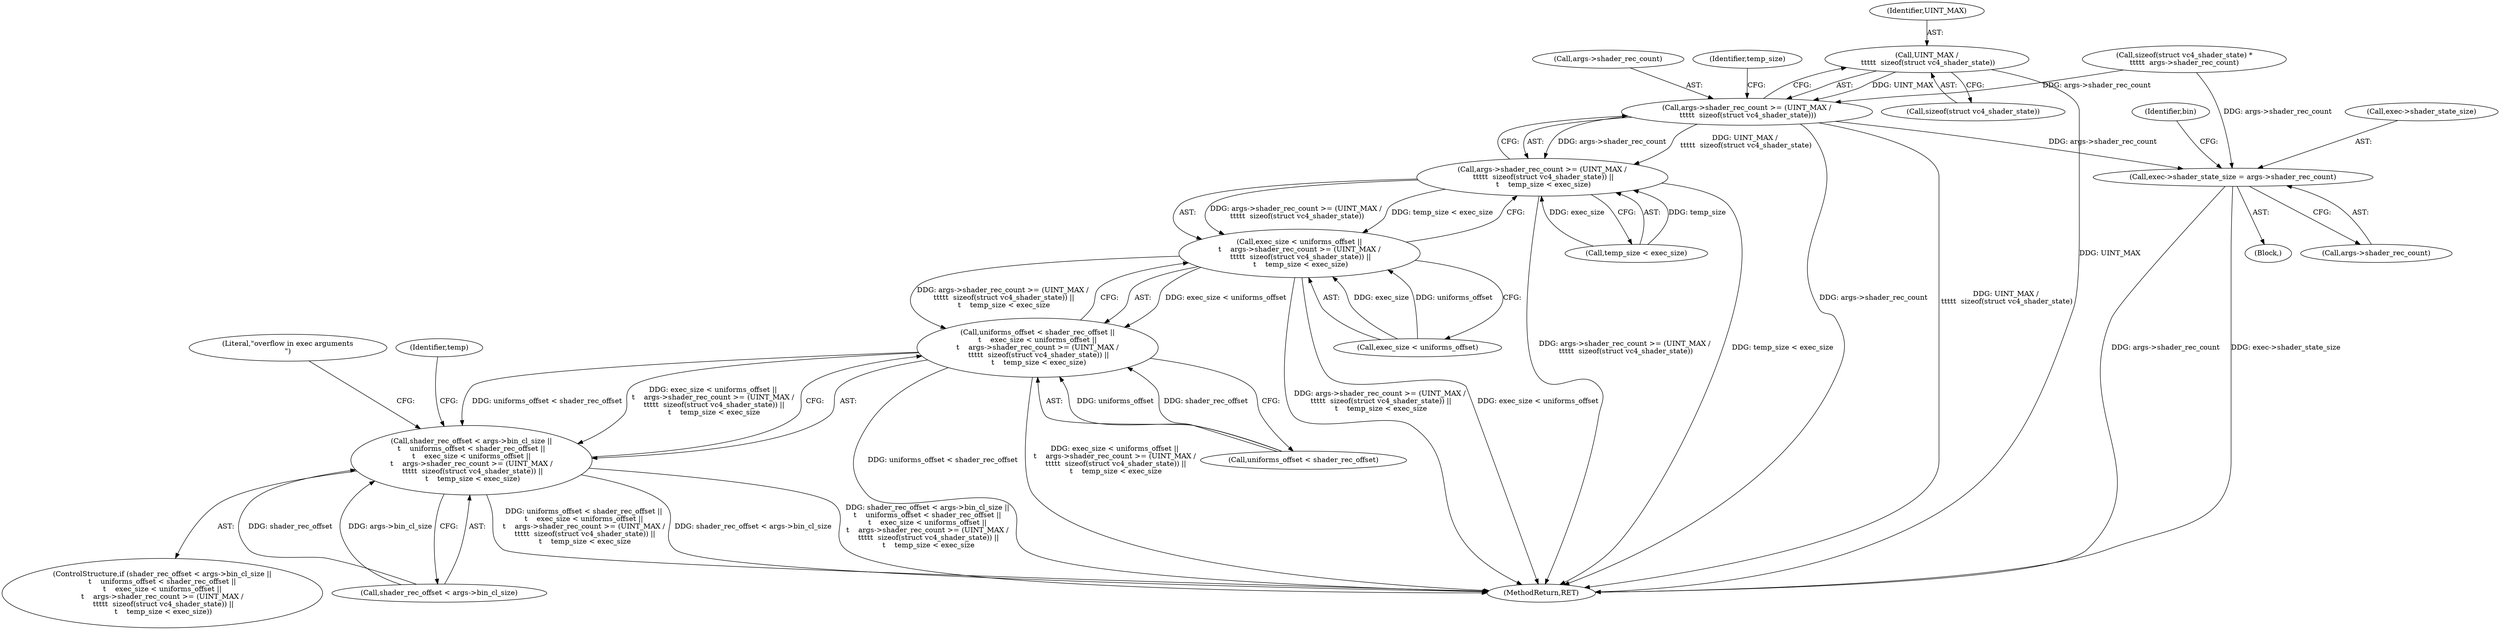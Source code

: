 digraph "0_linux_6b8ac63847bc2f958dd93c09edc941a0118992d9@API" {
"1000183" [label="(Call,UINT_MAX /\n \t\t\t\t\t  sizeof(struct vc4_shader_state))"];
"1000179" [label="(Call,args->shader_rec_count >= (UINT_MAX /\n \t\t\t\t\t  sizeof(struct vc4_shader_state)))"];
"1000178" [label="(Call,args->shader_rec_count >= (UINT_MAX /\n \t\t\t\t\t  sizeof(struct vc4_shader_state)) ||\n \t    temp_size < exec_size)"];
"1000174" [label="(Call,exec_size < uniforms_offset ||\n\t    args->shader_rec_count >= (UINT_MAX /\n \t\t\t\t\t  sizeof(struct vc4_shader_state)) ||\n \t    temp_size < exec_size)"];
"1000170" [label="(Call,uniforms_offset < shader_rec_offset ||\n\t    exec_size < uniforms_offset ||\n\t    args->shader_rec_count >= (UINT_MAX /\n \t\t\t\t\t  sizeof(struct vc4_shader_state)) ||\n \t    temp_size < exec_size)"];
"1000164" [label="(Call,shader_rec_offset < args->bin_cl_size ||\n\t    uniforms_offset < shader_rec_offset ||\n\t    exec_size < uniforms_offset ||\n\t    args->shader_rec_count >= (UINT_MAX /\n \t\t\t\t\t  sizeof(struct vc4_shader_state)) ||\n \t    temp_size < exec_size)"];
"1000240" [label="(Call,exec->shader_state_size = args->shader_rec_count)"];
"1000180" [label="(Call,args->shader_rec_count)"];
"1000241" [label="(Call,exec->shader_state_size)"];
"1000184" [label="(Identifier,UINT_MAX)"];
"1000179" [label="(Call,args->shader_rec_count >= (UINT_MAX /\n \t\t\t\t\t  sizeof(struct vc4_shader_state)))"];
"1000165" [label="(Call,shader_rec_offset < args->bin_cl_size)"];
"1000174" [label="(Call,exec_size < uniforms_offset ||\n\t    args->shader_rec_count >= (UINT_MAX /\n \t\t\t\t\t  sizeof(struct vc4_shader_state)) ||\n \t    temp_size < exec_size)"];
"1000178" [label="(Call,args->shader_rec_count >= (UINT_MAX /\n \t\t\t\t\t  sizeof(struct vc4_shader_state)) ||\n \t    temp_size < exec_size)"];
"1000240" [label="(Call,exec->shader_state_size = args->shader_rec_count)"];
"1000199" [label="(Identifier,temp)"];
"1000188" [label="(Identifier,temp_size)"];
"1000187" [label="(Call,temp_size < exec_size)"];
"1000164" [label="(Call,shader_rec_offset < args->bin_cl_size ||\n\t    uniforms_offset < shader_rec_offset ||\n\t    exec_size < uniforms_offset ||\n\t    args->shader_rec_count >= (UINT_MAX /\n \t\t\t\t\t  sizeof(struct vc4_shader_state)) ||\n \t    temp_size < exec_size)"];
"1000163" [label="(ControlStructure,if (shader_rec_offset < args->bin_cl_size ||\n\t    uniforms_offset < shader_rec_offset ||\n\t    exec_size < uniforms_offset ||\n\t    args->shader_rec_count >= (UINT_MAX /\n \t\t\t\t\t  sizeof(struct vc4_shader_state)) ||\n \t    temp_size < exec_size))"];
"1000156" [label="(Call,sizeof(struct vc4_shader_state) *\n\t\t\t\t\t  args->shader_rec_count)"];
"1000185" [label="(Call,sizeof(struct vc4_shader_state))"];
"1000175" [label="(Call,exec_size < uniforms_offset)"];
"1000170" [label="(Call,uniforms_offset < shader_rec_offset ||\n\t    exec_size < uniforms_offset ||\n\t    args->shader_rec_count >= (UINT_MAX /\n \t\t\t\t\t  sizeof(struct vc4_shader_state)) ||\n \t    temp_size < exec_size)"];
"1000192" [label="(Literal,\"overflow in exec arguments\n\")"];
"1000244" [label="(Call,args->shader_rec_count)"];
"1000460" [label="(MethodReturn,RET)"];
"1000171" [label="(Call,uniforms_offset < shader_rec_offset)"];
"1000183" [label="(Call,UINT_MAX /\n \t\t\t\t\t  sizeof(struct vc4_shader_state))"];
"1000249" [label="(Identifier,bin)"];
"1000105" [label="(Block,)"];
"1000183" -> "1000179"  [label="AST: "];
"1000183" -> "1000185"  [label="CFG: "];
"1000184" -> "1000183"  [label="AST: "];
"1000185" -> "1000183"  [label="AST: "];
"1000179" -> "1000183"  [label="CFG: "];
"1000183" -> "1000460"  [label="DDG: UINT_MAX"];
"1000183" -> "1000179"  [label="DDG: UINT_MAX"];
"1000179" -> "1000178"  [label="AST: "];
"1000180" -> "1000179"  [label="AST: "];
"1000188" -> "1000179"  [label="CFG: "];
"1000178" -> "1000179"  [label="CFG: "];
"1000179" -> "1000460"  [label="DDG: args->shader_rec_count"];
"1000179" -> "1000460"  [label="DDG: UINT_MAX /\n \t\t\t\t\t  sizeof(struct vc4_shader_state)"];
"1000179" -> "1000178"  [label="DDG: args->shader_rec_count"];
"1000179" -> "1000178"  [label="DDG: UINT_MAX /\n \t\t\t\t\t  sizeof(struct vc4_shader_state)"];
"1000156" -> "1000179"  [label="DDG: args->shader_rec_count"];
"1000179" -> "1000240"  [label="DDG: args->shader_rec_count"];
"1000178" -> "1000174"  [label="AST: "];
"1000178" -> "1000187"  [label="CFG: "];
"1000187" -> "1000178"  [label="AST: "];
"1000174" -> "1000178"  [label="CFG: "];
"1000178" -> "1000460"  [label="DDG: temp_size < exec_size"];
"1000178" -> "1000460"  [label="DDG: args->shader_rec_count >= (UINT_MAX /\n \t\t\t\t\t  sizeof(struct vc4_shader_state))"];
"1000178" -> "1000174"  [label="DDG: args->shader_rec_count >= (UINT_MAX /\n \t\t\t\t\t  sizeof(struct vc4_shader_state))"];
"1000178" -> "1000174"  [label="DDG: temp_size < exec_size"];
"1000187" -> "1000178"  [label="DDG: temp_size"];
"1000187" -> "1000178"  [label="DDG: exec_size"];
"1000174" -> "1000170"  [label="AST: "];
"1000174" -> "1000175"  [label="CFG: "];
"1000175" -> "1000174"  [label="AST: "];
"1000170" -> "1000174"  [label="CFG: "];
"1000174" -> "1000460"  [label="DDG: args->shader_rec_count >= (UINT_MAX /\n \t\t\t\t\t  sizeof(struct vc4_shader_state)) ||\n \t    temp_size < exec_size"];
"1000174" -> "1000460"  [label="DDG: exec_size < uniforms_offset"];
"1000174" -> "1000170"  [label="DDG: exec_size < uniforms_offset"];
"1000174" -> "1000170"  [label="DDG: args->shader_rec_count >= (UINT_MAX /\n \t\t\t\t\t  sizeof(struct vc4_shader_state)) ||\n \t    temp_size < exec_size"];
"1000175" -> "1000174"  [label="DDG: exec_size"];
"1000175" -> "1000174"  [label="DDG: uniforms_offset"];
"1000170" -> "1000164"  [label="AST: "];
"1000170" -> "1000171"  [label="CFG: "];
"1000171" -> "1000170"  [label="AST: "];
"1000164" -> "1000170"  [label="CFG: "];
"1000170" -> "1000460"  [label="DDG: uniforms_offset < shader_rec_offset"];
"1000170" -> "1000460"  [label="DDG: exec_size < uniforms_offset ||\n\t    args->shader_rec_count >= (UINT_MAX /\n \t\t\t\t\t  sizeof(struct vc4_shader_state)) ||\n \t    temp_size < exec_size"];
"1000170" -> "1000164"  [label="DDG: uniforms_offset < shader_rec_offset"];
"1000170" -> "1000164"  [label="DDG: exec_size < uniforms_offset ||\n\t    args->shader_rec_count >= (UINT_MAX /\n \t\t\t\t\t  sizeof(struct vc4_shader_state)) ||\n \t    temp_size < exec_size"];
"1000171" -> "1000170"  [label="DDG: uniforms_offset"];
"1000171" -> "1000170"  [label="DDG: shader_rec_offset"];
"1000164" -> "1000163"  [label="AST: "];
"1000164" -> "1000165"  [label="CFG: "];
"1000165" -> "1000164"  [label="AST: "];
"1000192" -> "1000164"  [label="CFG: "];
"1000199" -> "1000164"  [label="CFG: "];
"1000164" -> "1000460"  [label="DDG: shader_rec_offset < args->bin_cl_size ||\n\t    uniforms_offset < shader_rec_offset ||\n\t    exec_size < uniforms_offset ||\n\t    args->shader_rec_count >= (UINT_MAX /\n \t\t\t\t\t  sizeof(struct vc4_shader_state)) ||\n \t    temp_size < exec_size"];
"1000164" -> "1000460"  [label="DDG: uniforms_offset < shader_rec_offset ||\n\t    exec_size < uniforms_offset ||\n\t    args->shader_rec_count >= (UINT_MAX /\n \t\t\t\t\t  sizeof(struct vc4_shader_state)) ||\n \t    temp_size < exec_size"];
"1000164" -> "1000460"  [label="DDG: shader_rec_offset < args->bin_cl_size"];
"1000165" -> "1000164"  [label="DDG: shader_rec_offset"];
"1000165" -> "1000164"  [label="DDG: args->bin_cl_size"];
"1000240" -> "1000105"  [label="AST: "];
"1000240" -> "1000244"  [label="CFG: "];
"1000241" -> "1000240"  [label="AST: "];
"1000244" -> "1000240"  [label="AST: "];
"1000249" -> "1000240"  [label="CFG: "];
"1000240" -> "1000460"  [label="DDG: args->shader_rec_count"];
"1000240" -> "1000460"  [label="DDG: exec->shader_state_size"];
"1000156" -> "1000240"  [label="DDG: args->shader_rec_count"];
}
